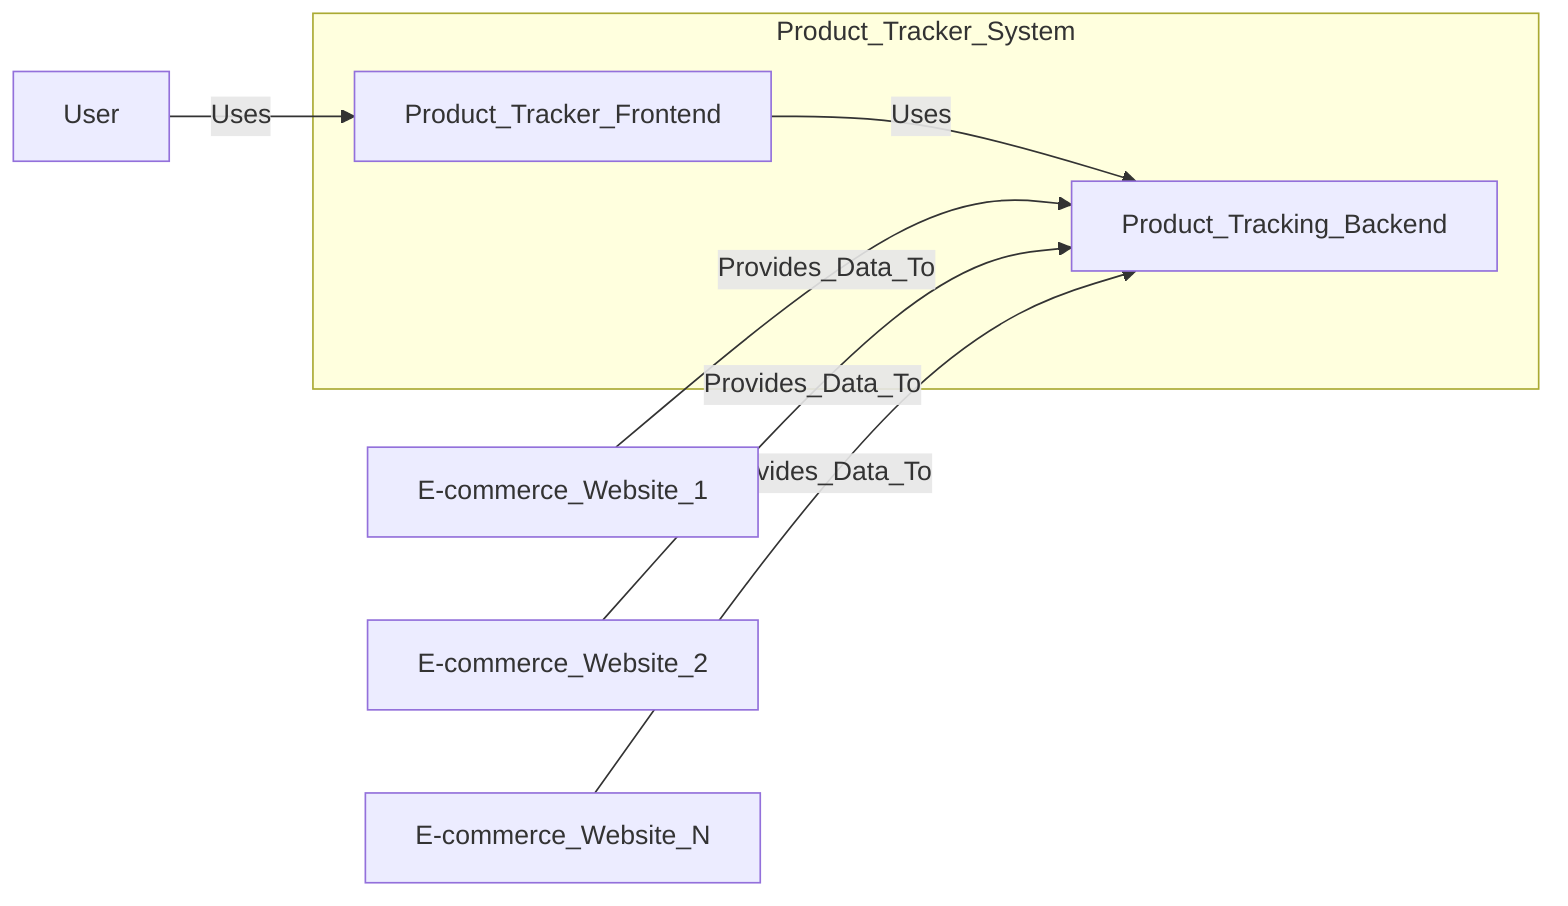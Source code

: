 ---
config:
  layout: fixed
---
flowchart LR
 subgraph Product_Tracker_System["Product_Tracker_System"]
        Product_Tracking_Backend["Product_Tracking_Backend"]
        Product_Tracker_Frontend["Product_Tracker_Frontend"]
  end
    Product_Tracker_Frontend -- Uses --> Product_Tracking_Backend
    User["User"] -- Uses --> Product_Tracker_Frontend
    E-commerce_Website_1["E-commerce_Website_1"] -- Provides_Data_To --> Product_Tracking_Backend
    E-commerce_Website_2["E-commerce_Website_2"] -- Provides_Data_To --> Product_Tracking_Backend
    E-commerce_Website_N["E-commerce_Website_N"] -- Provides_Data_To --> Product_Tracking_Backend